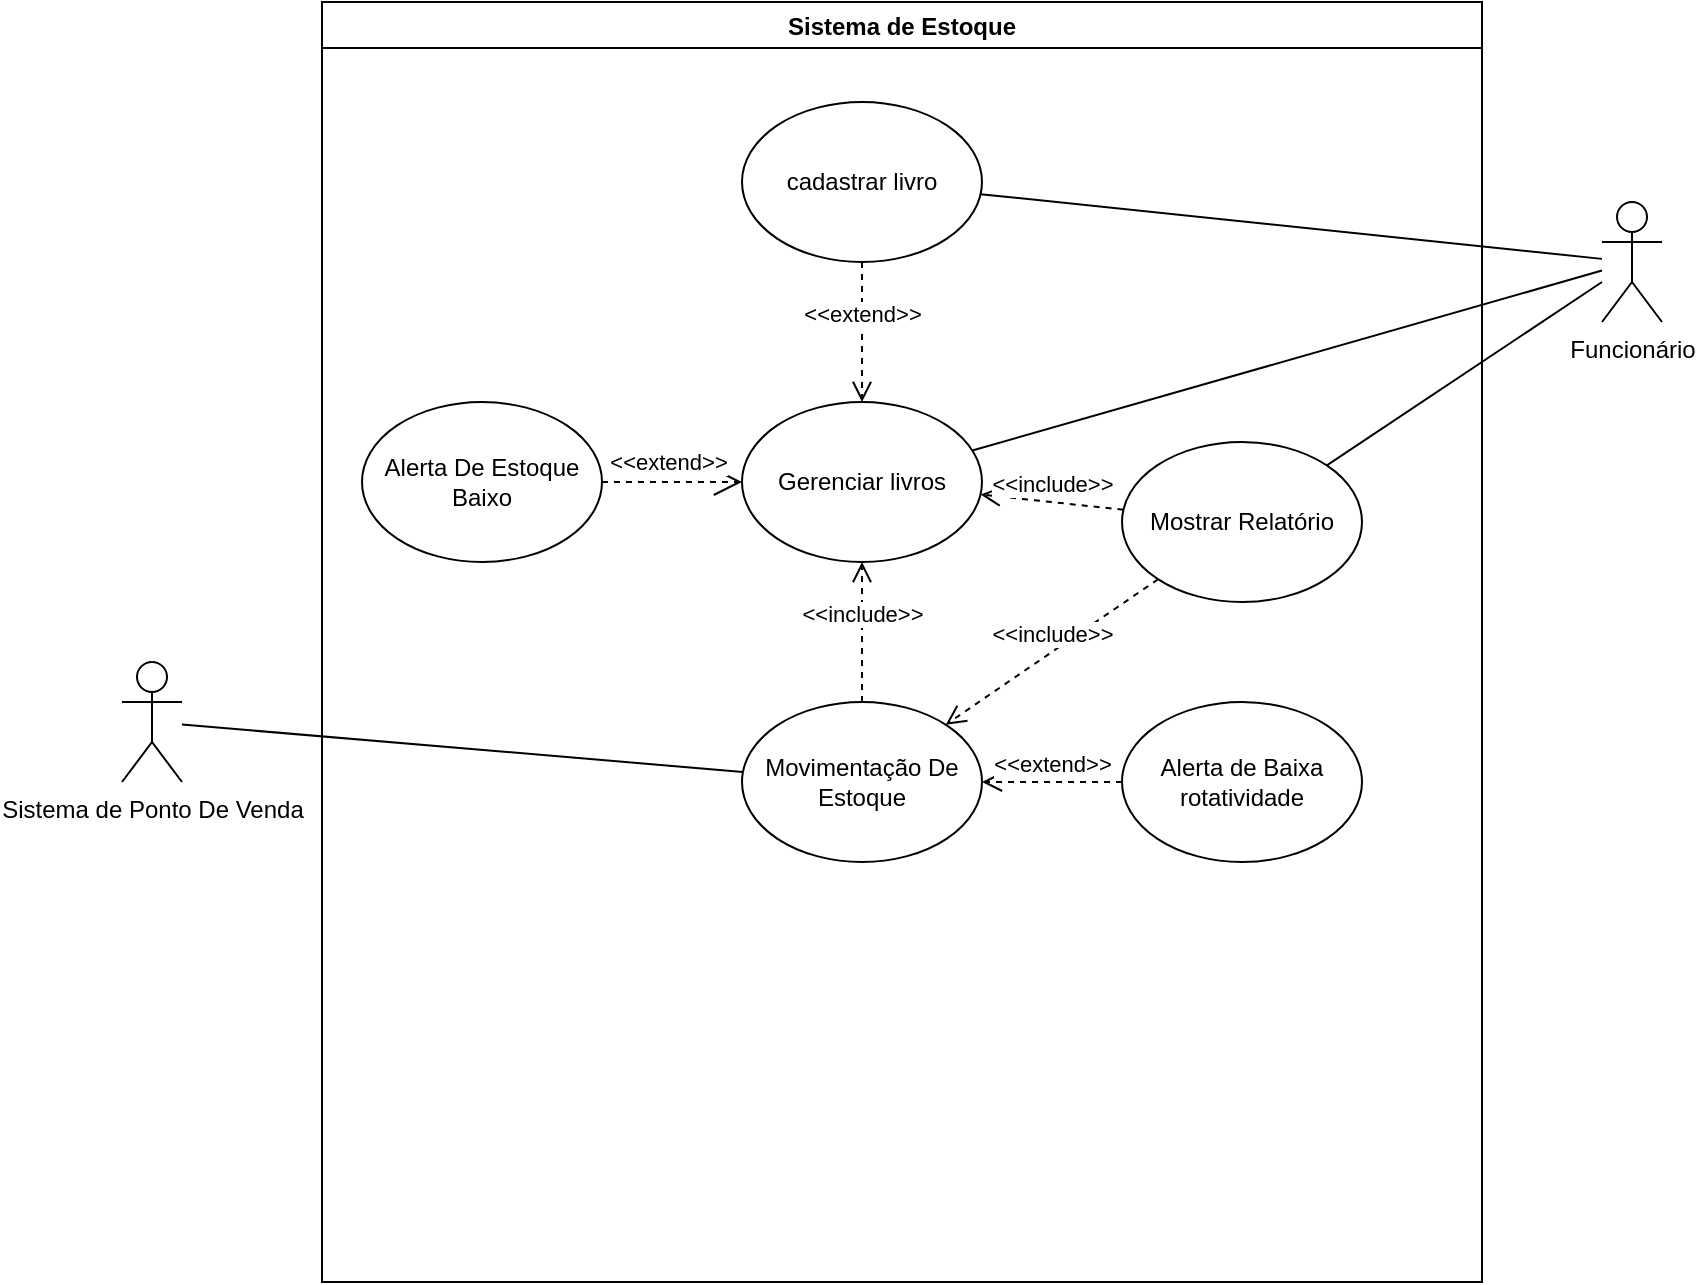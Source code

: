 <mxfile version="24.0.7" type="github">
  <diagram name="Página-1" id="bAW6rvpa4SddosETt1AI">
    <mxGraphModel dx="2261" dy="780" grid="1" gridSize="10" guides="1" tooltips="1" connect="1" arrows="1" fold="1" page="1" pageScale="1" pageWidth="827" pageHeight="1169" math="0" shadow="0">
      <root>
        <mxCell id="0" />
        <mxCell id="1" parent="0" />
        <mxCell id="c_xKtwcv7U-fZD7rM81X-2" value="Funcionário" style="shape=umlActor;verticalLabelPosition=bottom;verticalAlign=top;html=1;outlineConnect=0;" parent="1" vertex="1">
          <mxGeometry x="770" y="130" width="30" height="60" as="geometry" />
        </mxCell>
        <mxCell id="c_xKtwcv7U-fZD7rM81X-4" value="Gerenciar livros" style="ellipse;whiteSpace=wrap;html=1;" parent="1" vertex="1">
          <mxGeometry x="340" y="230" width="120" height="80" as="geometry" />
        </mxCell>
        <mxCell id="c_xKtwcv7U-fZD7rM81X-5" value="Movimentação De Estoque" style="ellipse;whiteSpace=wrap;html=1;" parent="1" vertex="1">
          <mxGeometry x="340" y="380" width="120" height="80" as="geometry" />
        </mxCell>
        <mxCell id="c_xKtwcv7U-fZD7rM81X-8" value="&amp;lt;&amp;lt;extend&amp;gt;&amp;gt;" style="html=1;verticalAlign=bottom;endArrow=open;dashed=1;endSize=8;curved=0;rounded=0;" parent="1" source="c_xKtwcv7U-fZD7rM81X-7" target="c_xKtwcv7U-fZD7rM81X-5" edge="1">
          <mxGeometry relative="1" as="geometry">
            <mxPoint x="610" y="530" as="sourcePoint" />
            <mxPoint x="530" y="530" as="targetPoint" />
          </mxGeometry>
        </mxCell>
        <mxCell id="c_xKtwcv7U-fZD7rM81X-12" value="&amp;lt;&amp;lt;extend&amp;gt;&amp;gt;" style="endArrow=open;endSize=12;dashed=1;html=1;rounded=0;" parent="1" source="c_xKtwcv7U-fZD7rM81X-6" target="c_xKtwcv7U-fZD7rM81X-4" edge="1">
          <mxGeometry x="-0.062" y="10" width="160" relative="1" as="geometry">
            <mxPoint x="324" y="580" as="sourcePoint" />
            <mxPoint x="484" y="580" as="targetPoint" />
            <mxPoint as="offset" />
          </mxGeometry>
        </mxCell>
        <mxCell id="c_xKtwcv7U-fZD7rM81X-13" value="&amp;lt;&amp;lt;include&amp;gt;&amp;gt;" style="html=1;verticalAlign=bottom;endArrow=open;dashed=1;endSize=8;curved=0;rounded=0;" parent="1" source="c_xKtwcv7U-fZD7rM81X-5" target="c_xKtwcv7U-fZD7rM81X-4" edge="1">
          <mxGeometry relative="1" as="geometry">
            <mxPoint x="350" y="540" as="sourcePoint" />
            <mxPoint x="270" y="540" as="targetPoint" />
          </mxGeometry>
        </mxCell>
        <mxCell id="c_xKtwcv7U-fZD7rM81X-14" value="Sistema de Ponto De Venda" style="shape=umlActor;verticalLabelPosition=bottom;verticalAlign=top;html=1;outlineConnect=0;" parent="1" vertex="1">
          <mxGeometry x="30" y="360" width="30" height="60" as="geometry" />
        </mxCell>
        <mxCell id="c_xKtwcv7U-fZD7rM81X-17" value="&amp;lt;&amp;lt;extend&amp;gt;&amp;gt;" style="html=1;verticalAlign=bottom;endArrow=open;dashed=1;endSize=8;curved=0;rounded=0;" parent="1" source="c_xKtwcv7U-fZD7rM81X-1" target="c_xKtwcv7U-fZD7rM81X-4" edge="1">
          <mxGeometry relative="1" as="geometry">
            <mxPoint x="320" y="250" as="sourcePoint" />
            <mxPoint x="324" y="170" as="targetPoint" />
          </mxGeometry>
        </mxCell>
        <mxCell id="c_xKtwcv7U-fZD7rM81X-23" value="" style="endArrow=none;html=1;rounded=0;" parent="1" source="c_xKtwcv7U-fZD7rM81X-1" target="c_xKtwcv7U-fZD7rM81X-2" edge="1">
          <mxGeometry width="50" height="50" relative="1" as="geometry">
            <mxPoint x="390" y="430" as="sourcePoint" />
            <mxPoint x="440" y="380" as="targetPoint" />
          </mxGeometry>
        </mxCell>
        <mxCell id="c_xKtwcv7U-fZD7rM81X-24" value="" style="endArrow=none;html=1;rounded=0;" parent="1" source="c_xKtwcv7U-fZD7rM81X-4" target="c_xKtwcv7U-fZD7rM81X-2" edge="1">
          <mxGeometry width="50" height="50" relative="1" as="geometry">
            <mxPoint x="390" y="430" as="sourcePoint" />
            <mxPoint x="440" y="380" as="targetPoint" />
          </mxGeometry>
        </mxCell>
        <mxCell id="c_xKtwcv7U-fZD7rM81X-25" value="" style="endArrow=none;html=1;rounded=0;" parent="1" source="c_xKtwcv7U-fZD7rM81X-14" target="c_xKtwcv7U-fZD7rM81X-5" edge="1">
          <mxGeometry width="50" height="50" relative="1" as="geometry">
            <mxPoint x="470" y="280" as="sourcePoint" />
            <mxPoint x="780" y="360" as="targetPoint" />
          </mxGeometry>
        </mxCell>
        <mxCell id="c_xKtwcv7U-fZD7rM81X-43" value="Sistema de Estoque" style="swimlane;" parent="1" vertex="1">
          <mxGeometry x="130" y="30" width="580" height="640" as="geometry">
            <mxRectangle x="130" y="30" width="150" height="30" as="alternateBounds" />
          </mxGeometry>
        </mxCell>
        <mxCell id="c_xKtwcv7U-fZD7rM81X-7" value="Alerta de Baixa rotatividade" style="ellipse;whiteSpace=wrap;html=1;" parent="c_xKtwcv7U-fZD7rM81X-43" vertex="1">
          <mxGeometry x="400" y="350" width="120" height="80" as="geometry" />
        </mxCell>
        <mxCell id="c_xKtwcv7U-fZD7rM81X-1" value="cadastrar livro" style="ellipse;whiteSpace=wrap;html=1;" parent="c_xKtwcv7U-fZD7rM81X-43" vertex="1">
          <mxGeometry x="210" y="50" width="120" height="80" as="geometry" />
        </mxCell>
        <mxCell id="c_xKtwcv7U-fZD7rM81X-6" value="Alerta De Estoque Baixo" style="ellipse;whiteSpace=wrap;html=1;" parent="c_xKtwcv7U-fZD7rM81X-43" vertex="1">
          <mxGeometry x="20" y="200" width="120" height="80" as="geometry" />
        </mxCell>
        <mxCell id="GG5-wgB0X3b8xxEFFTJD-3" value="Mostrar Relatório" style="ellipse;whiteSpace=wrap;html=1;" vertex="1" parent="c_xKtwcv7U-fZD7rM81X-43">
          <mxGeometry x="400" y="220" width="120" height="80" as="geometry" />
        </mxCell>
        <mxCell id="GG5-wgB0X3b8xxEFFTJD-4" value="&amp;lt;&amp;lt;include&amp;gt;&amp;gt;" style="html=1;verticalAlign=bottom;endArrow=open;dashed=1;endSize=8;curved=0;rounded=0;" edge="1" parent="1" source="GG5-wgB0X3b8xxEFFTJD-3" target="c_xKtwcv7U-fZD7rM81X-4">
          <mxGeometry relative="1" as="geometry">
            <mxPoint x="410" y="170" as="sourcePoint" />
            <mxPoint x="410" y="240" as="targetPoint" />
          </mxGeometry>
        </mxCell>
        <mxCell id="GG5-wgB0X3b8xxEFFTJD-5" value="&amp;lt;&amp;lt;include&amp;gt;&amp;gt;" style="html=1;verticalAlign=bottom;endArrow=open;dashed=1;endSize=8;curved=0;rounded=0;" edge="1" parent="1" source="GG5-wgB0X3b8xxEFFTJD-3" target="c_xKtwcv7U-fZD7rM81X-5">
          <mxGeometry relative="1" as="geometry">
            <mxPoint x="540" y="280" as="sourcePoint" />
            <mxPoint x="470" y="280" as="targetPoint" />
          </mxGeometry>
        </mxCell>
        <mxCell id="GG5-wgB0X3b8xxEFFTJD-6" value="" style="endArrow=none;html=1;rounded=0;" edge="1" parent="1" source="GG5-wgB0X3b8xxEFFTJD-3" target="c_xKtwcv7U-fZD7rM81X-2">
          <mxGeometry width="50" height="50" relative="1" as="geometry">
            <mxPoint x="465" y="264" as="sourcePoint" />
            <mxPoint x="780" y="174" as="targetPoint" />
          </mxGeometry>
        </mxCell>
      </root>
    </mxGraphModel>
  </diagram>
</mxfile>
